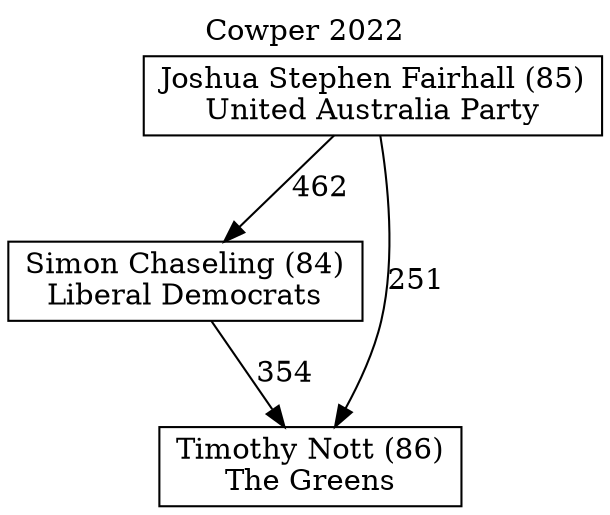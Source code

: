 // House preference flow
digraph "Timothy Nott (86)_Cowper_2022" {
	graph [label="Cowper 2022" labelloc=t mclimit=10]
	node [shape=box]
	"Joshua Stephen Fairhall (85)" [label="Joshua Stephen Fairhall (85)
United Australia Party"]
	"Simon Chaseling (84)" [label="Simon Chaseling (84)
Liberal Democrats"]
	"Timothy Nott (86)" [label="Timothy Nott (86)
The Greens"]
	"Joshua Stephen Fairhall (85)" -> "Simon Chaseling (84)" [label=462]
	"Joshua Stephen Fairhall (85)" -> "Timothy Nott (86)" [label=251]
	"Simon Chaseling (84)" -> "Timothy Nott (86)" [label=354]
}
